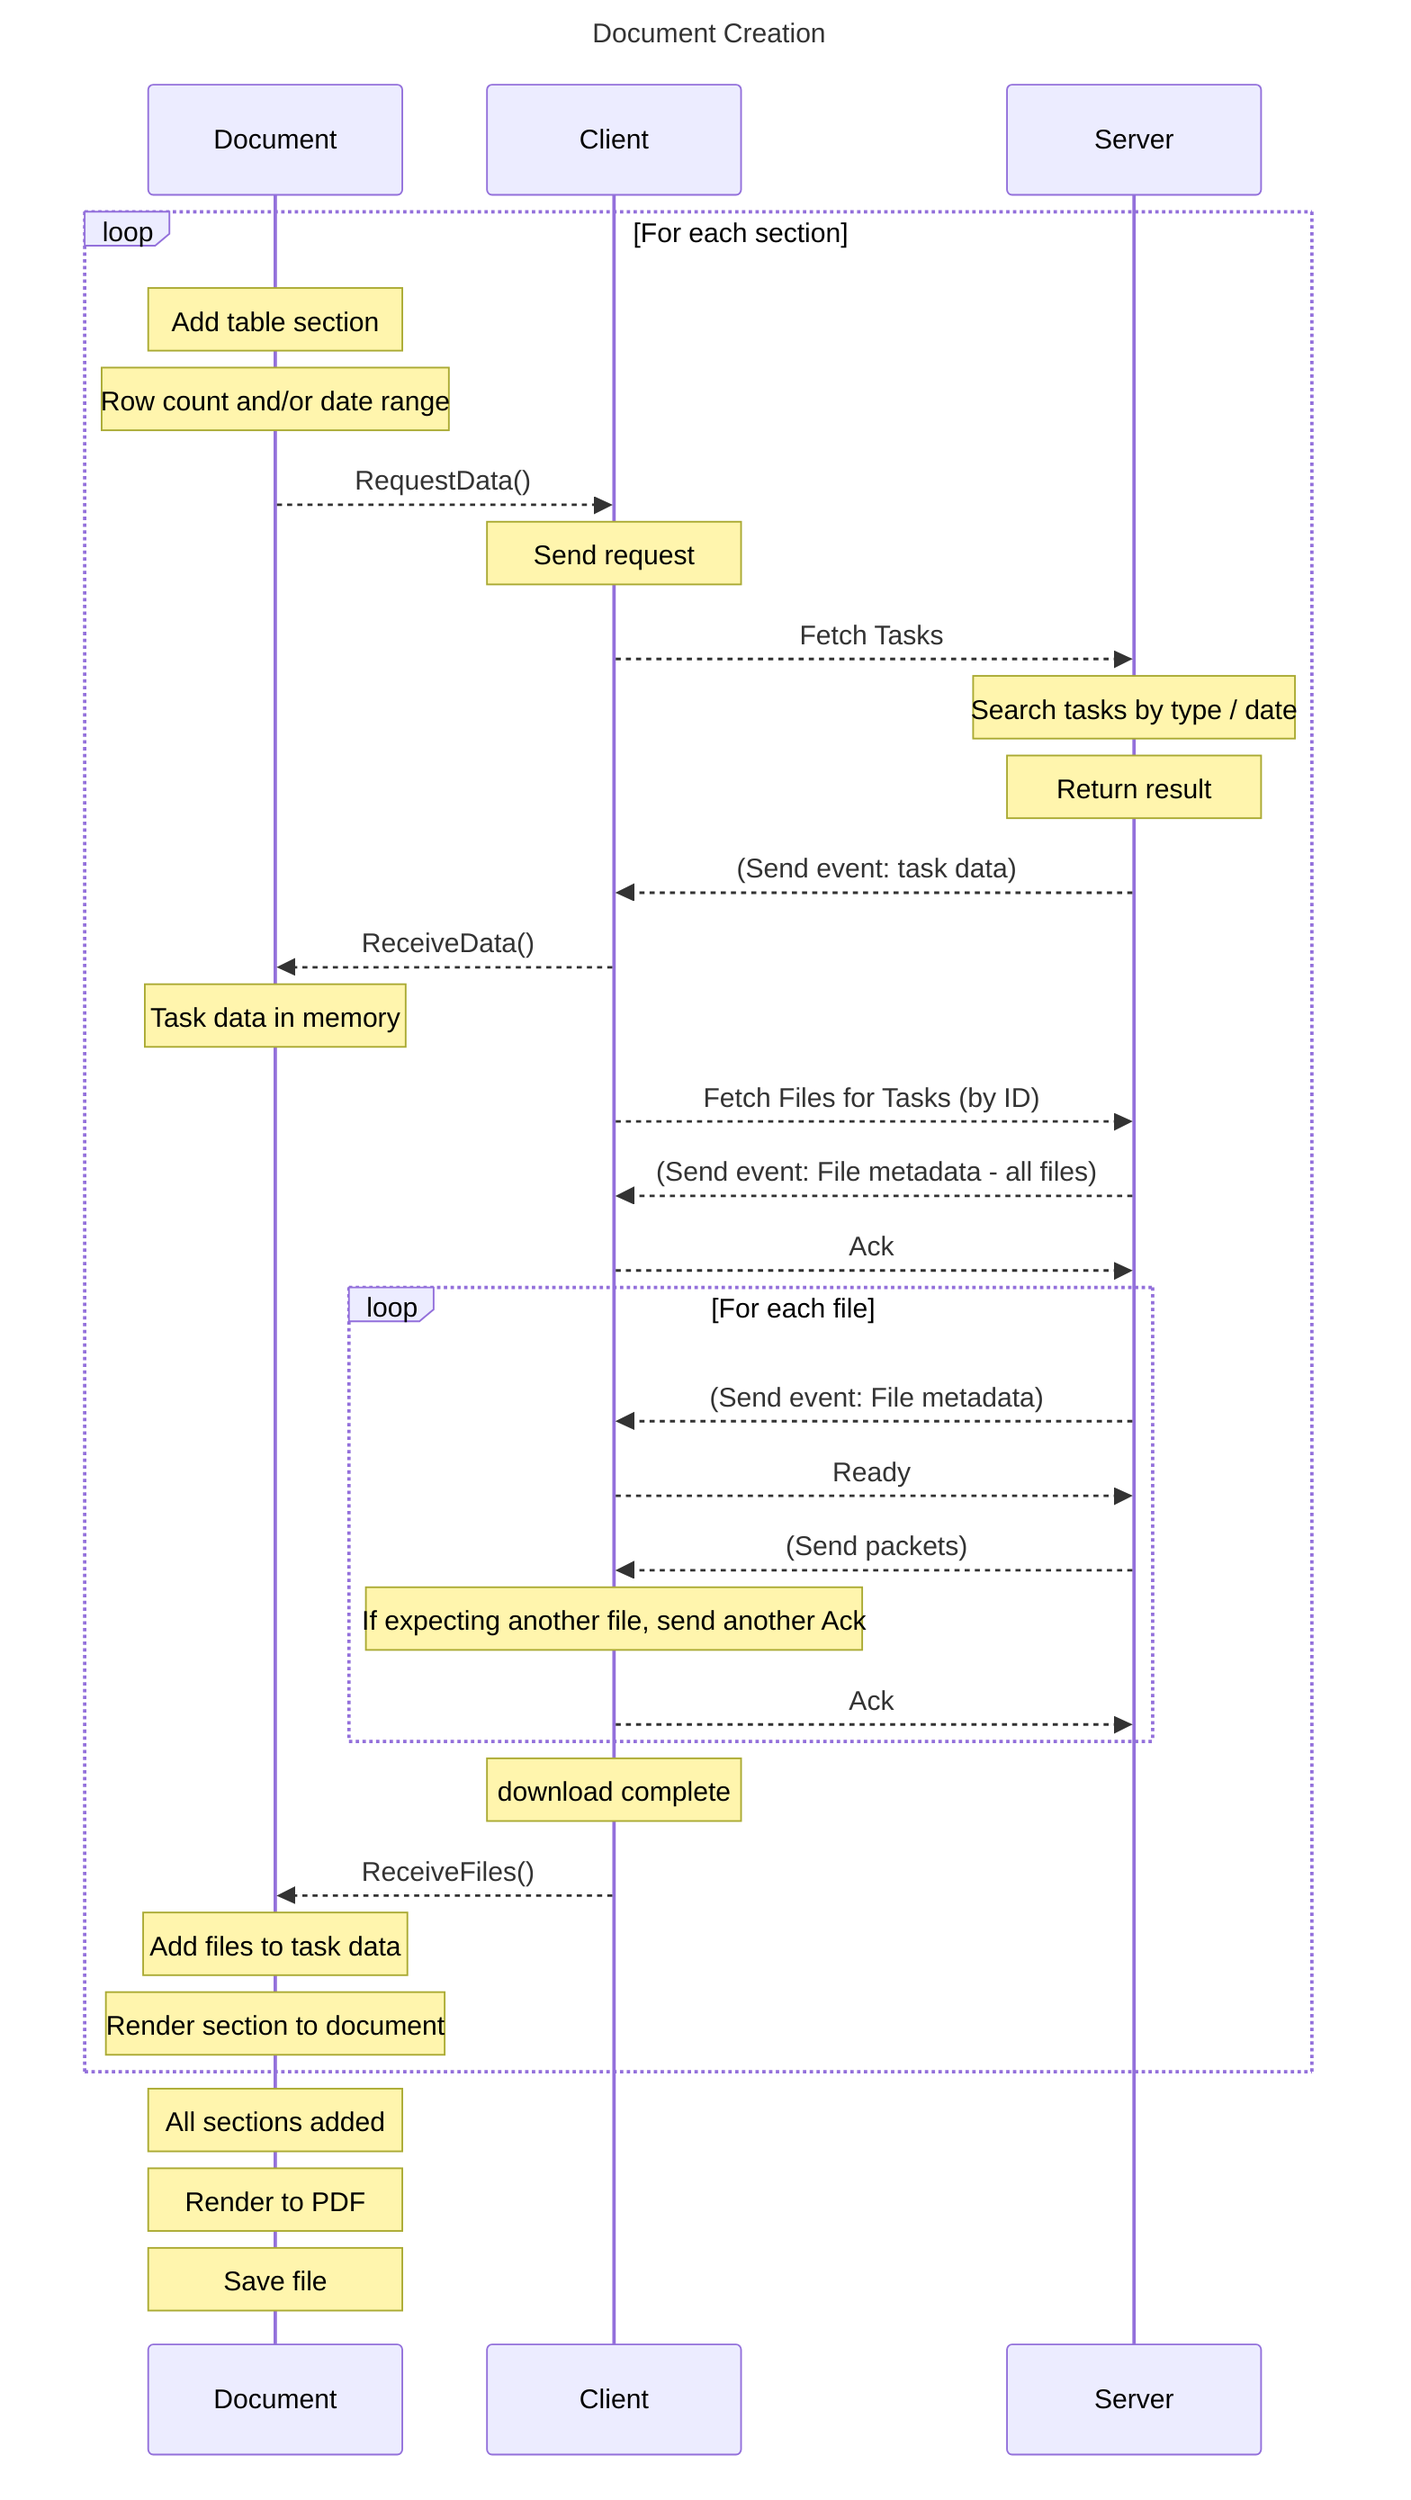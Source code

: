 sequenceDiagram
Title: Document Creation
participant Document
participant Client
participant Server
loop For each section
note over Document: Add table section
note over Document: Row count and/or date range
Document-->>Client: RequestData()
note over Client: Send request
Client-->>Server: Fetch Tasks
note over Server: Search tasks by type / date
note over Server: Return result
Server-->>Client: (Send event: task data)
Client-->>Document: ReceiveData()
note over Document: Task data in memory
Client-->>Server: Fetch Files for Tasks (by ID)
Server-->>Client: (Send event: File metadata - all files)
Client-->>Server: Ack
loop For each file
Server-->>Client: (Send event: File metadata)
Client-->>Server: Ready
Server-->>Client: (Send packets)
note over Client: If expecting another file, send another Ack
Client-->>Server: Ack
end
note over Client: download complete
Client-->>Document: ReceiveFiles();
note over Document: Add files to task data
note over Document: Render section to document
end
note over Document: All sections added
note over Document: Render to PDF
note over Document: Save file